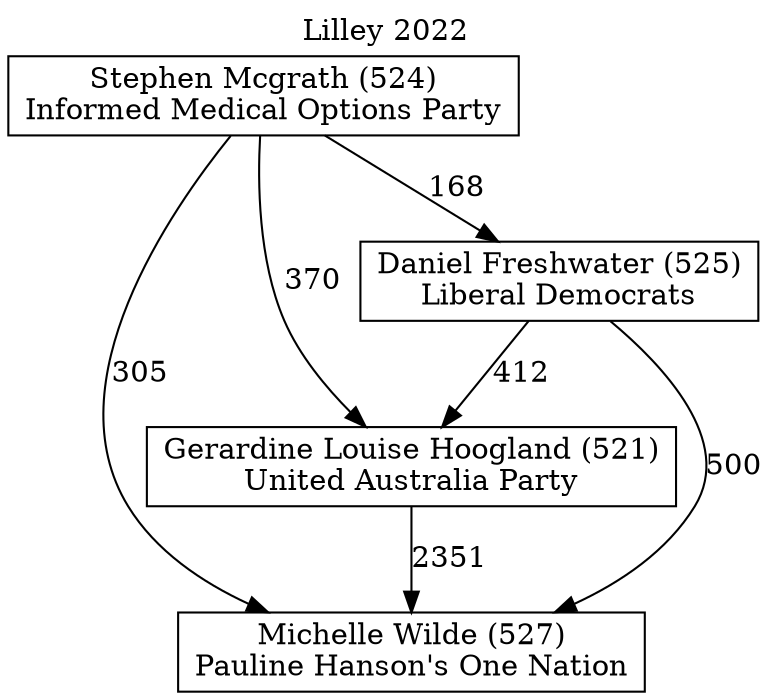 // House preference flow
digraph "Michelle Wilde (527)_Lilley_2022" {
	graph [label="Lilley 2022" labelloc=t mclimit=2]
	node [shape=box]
	"Michelle Wilde (527)" [label="Michelle Wilde (527)
Pauline Hanson's One Nation"]
	"Gerardine Louise Hoogland (521)" [label="Gerardine Louise Hoogland (521)
United Australia Party"]
	"Daniel Freshwater (525)" [label="Daniel Freshwater (525)
Liberal Democrats"]
	"Stephen Mcgrath (524)" [label="Stephen Mcgrath (524)
Informed Medical Options Party"]
	"Gerardine Louise Hoogland (521)" -> "Michelle Wilde (527)" [label=2351]
	"Daniel Freshwater (525)" -> "Gerardine Louise Hoogland (521)" [label=412]
	"Stephen Mcgrath (524)" -> "Daniel Freshwater (525)" [label=168]
	"Daniel Freshwater (525)" -> "Michelle Wilde (527)" [label=500]
	"Stephen Mcgrath (524)" -> "Michelle Wilde (527)" [label=305]
	"Stephen Mcgrath (524)" -> "Gerardine Louise Hoogland (521)" [label=370]
}

